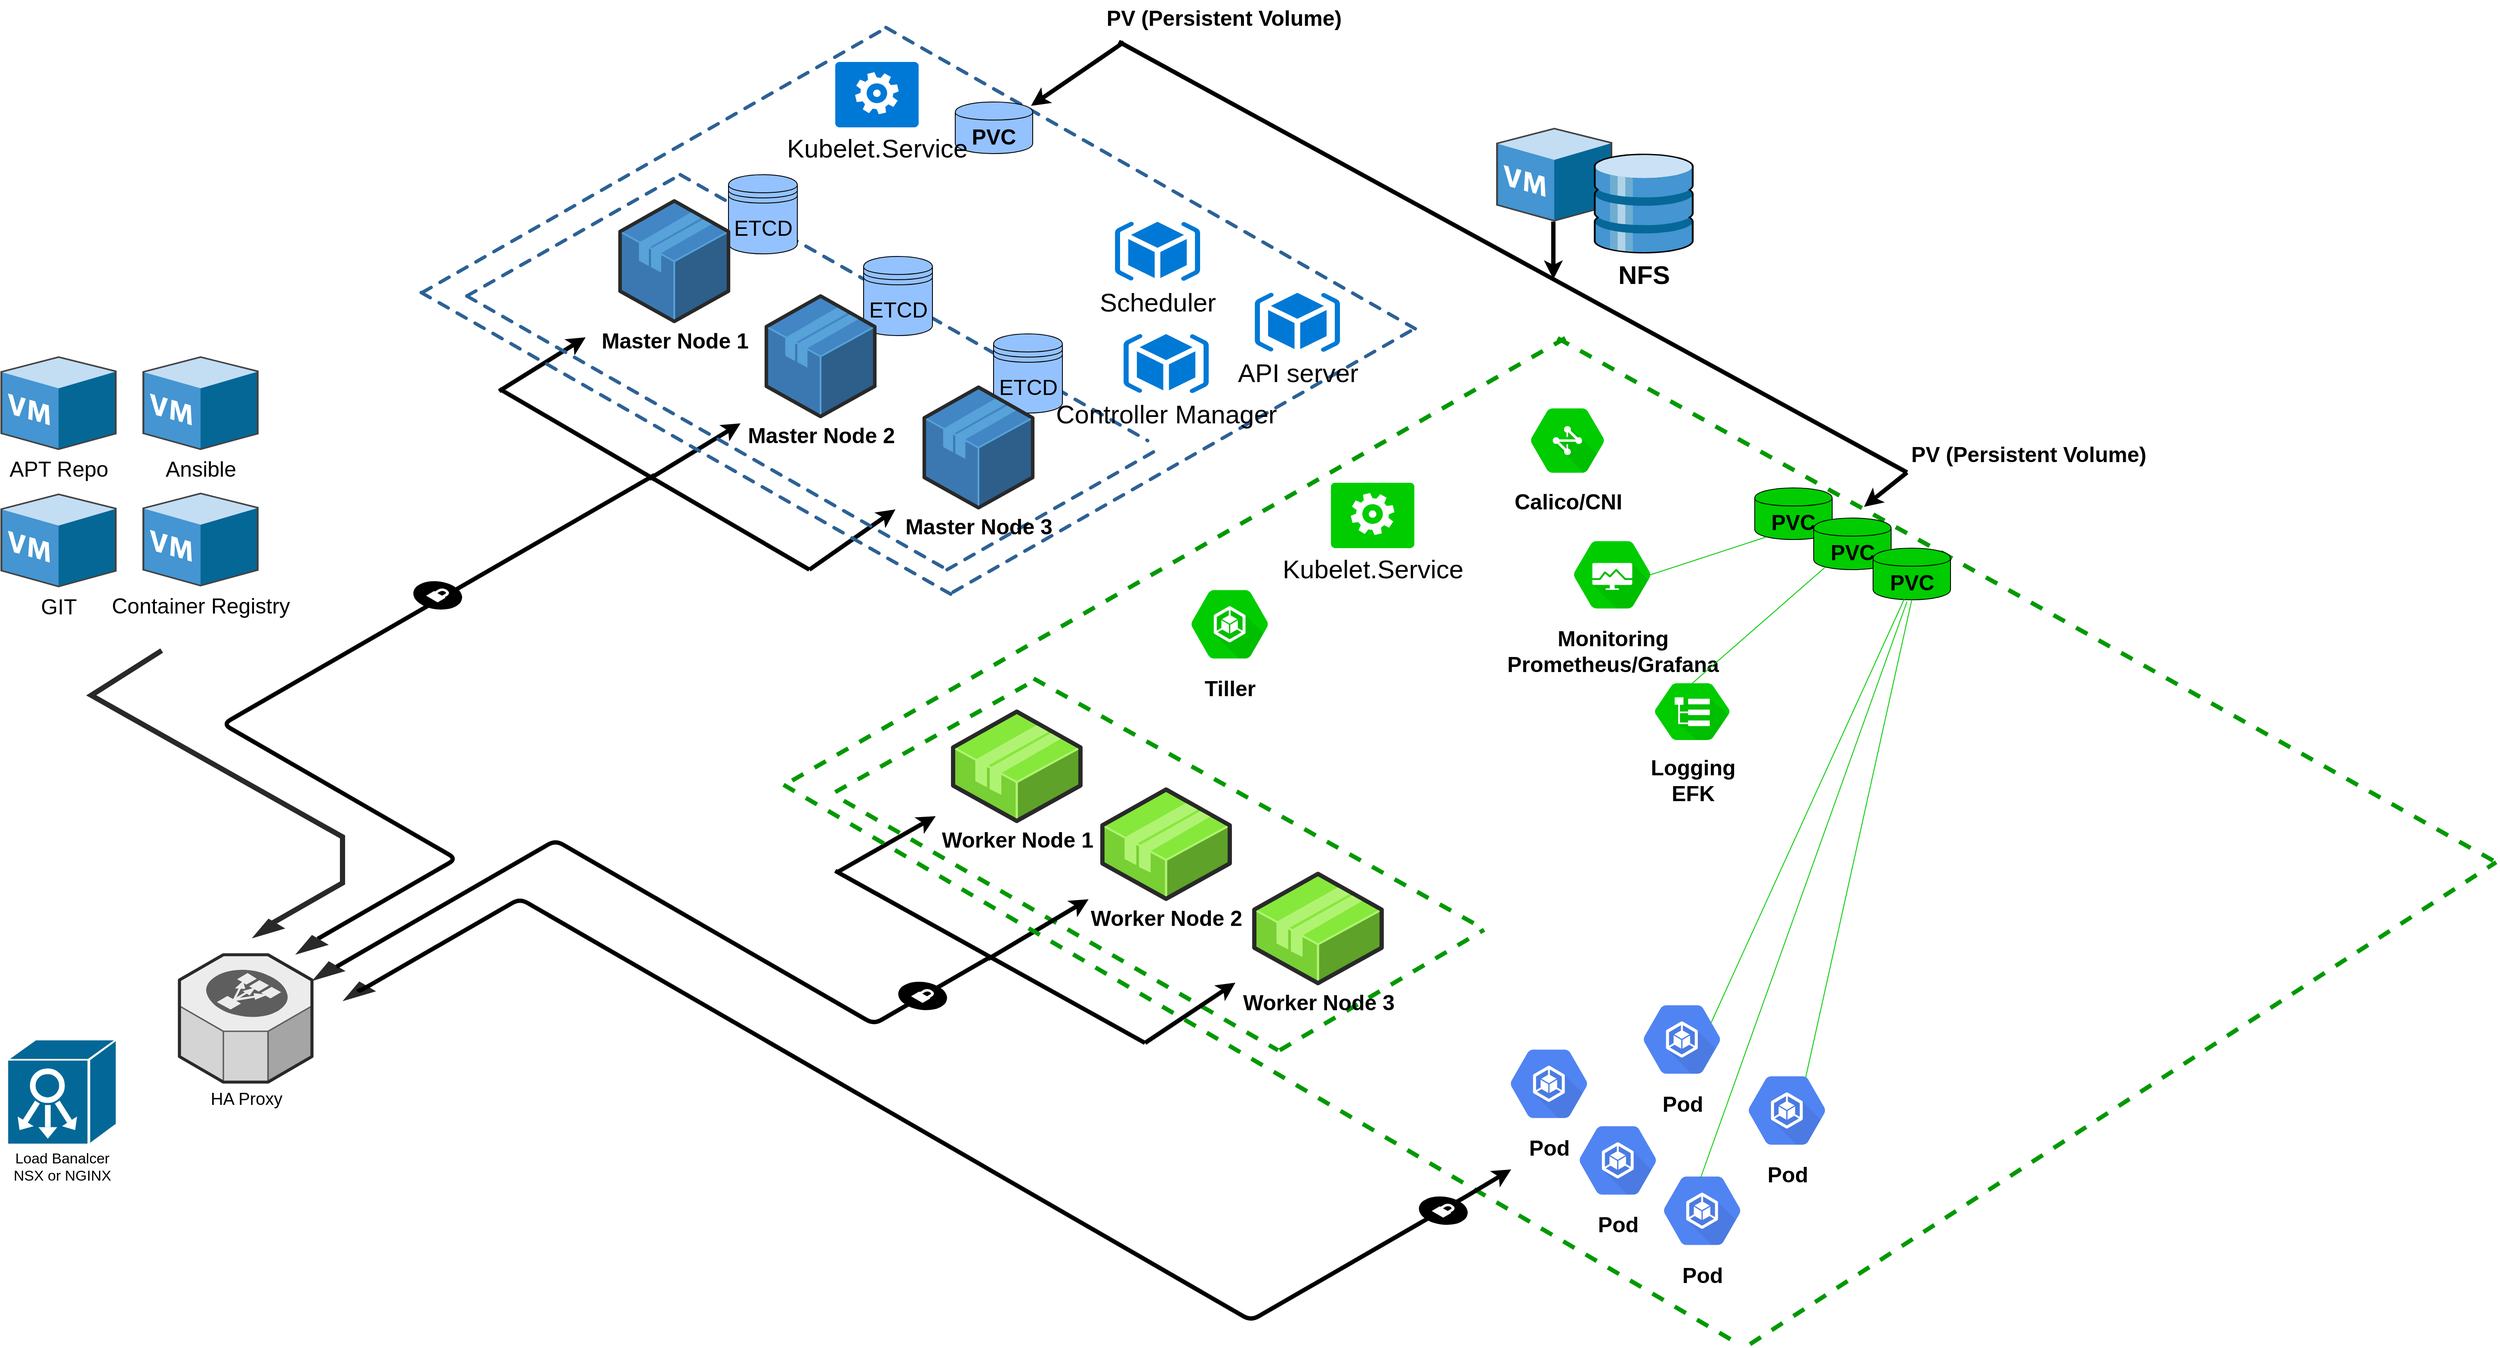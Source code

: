 <mxfile version="11.1.4" type="github"><diagram name="Page-1" id="aaaa8250-4180-3840-79b5-4cada1eebb92"><mxGraphModel dx="3389" dy="2089" grid="1" gridSize="10" guides="1" tooltips="1" connect="1" arrows="1" fold="1" page="1" pageScale="1" pageWidth="850" pageHeight="1100" background="#ffffff" math="0" shadow="0"><root><mxCell id="0"/><mxCell id="1" parent="0"/><mxCell id="1a8abee3a6cfdf20-3" value="" style="edgeStyle=isometricEdgeStyle;endArrow=none;html=1;labelBackgroundColor=none;strokeColor=#000000;strokeWidth=5;fontFamily=Verdana;fontSize=12;fontColor=#000000;exitX=0.672;exitY=0.801;exitDx=0;exitDy=0;exitPerimeter=0;" parent="1" source="1a8abee3a6cfdf20-25" edge="1"><mxGeometry width="50" height="100" relative="1" as="geometry"><mxPoint x="790" y="1670" as="sourcePoint"/><mxPoint x="1164.5" y="1153" as="targetPoint"/><Array as="points"><mxPoint x="816.5" y="1531"/></Array></mxGeometry></mxCell><mxCell id="1a8abee3a6cfdf20-6" value="HA Proxy" style="verticalLabelPosition=bottom;html=1;verticalAlign=top;strokeWidth=1;dashed=0;shape=mxgraph.aws3d.elasticLoadBalancing;fillColor=#ECECEC;strokeColor=#5E5E5E;aspect=fixed;rounded=1;shadow=0;comic=0;fontSize=20;fontColor=#000000;" parent="1" vertex="1"><mxGeometry x="612.5" y="1710.5" width="154" height="148" as="geometry"/></mxCell><mxCell id="1a8abee3a6cfdf20-25" value="" style="verticalLabelPosition=bottom;html=1;verticalAlign=top;strokeWidth=1;dashed=0;shape=mxgraph.aws3d.arrowhead;aspect=fixed;rounded=1;shadow=0;comic=0;fillColor=none;fontFamily=Verdana;fontSize=12;fontColor=#000000;flipV=1;" parent="1" vertex="1"><mxGeometry x="747" y="1687.5" width="39" height="23" as="geometry"/></mxCell><mxCell id="1a8abee3a6cfdf20-27" value="" style="verticalLabelPosition=bottom;html=1;verticalAlign=top;strokeWidth=1;dashed=0;shape=mxgraph.aws3d.arrowhead;aspect=fixed;rounded=1;shadow=0;comic=0;fillColor=none;fontFamily=Verdana;fontSize=12;fontColor=#000000;flipV=1;" parent="1" vertex="1"><mxGeometry x="766.5" y="1718" width="39" height="23" as="geometry"/></mxCell><mxCell id="1a8abee3a6cfdf20-1" value="" style="verticalLabelPosition=bottom;html=1;verticalAlign=top;strokeWidth=1;dashed=0;shape=mxgraph.aws3d.secureConnection;fillColor=#000000;strokeColor=#ffffff;aspect=fixed;rounded=1;shadow=0;comic=0;fontSize=12;fontColor=#000000;" parent="1" vertex="1"><mxGeometry x="884" y="1276" width="57.0" height="34" as="geometry"/></mxCell><mxCell id="d5ac148becb70bc-14" value="" style="edgeStyle=isometricEdgeStyle;endArrow=none;html=1;labelBackgroundColor=none;strokeColor=#000000;strokeWidth=5;fontFamily=Verdana;fontSize=12;fontColor=#000000;" parent="1" source="d5ac148becb70bc-15" edge="1"><mxGeometry width="50" height="100" relative="1" as="geometry"><mxPoint x="820" y="1750" as="sourcePoint"/><mxPoint x="2110" y="1990" as="targetPoint"/><Array as="points"><mxPoint x="1416.5" y="1881"/></Array></mxGeometry></mxCell><mxCell id="d5ac148becb70bc-16" value="" style="verticalLabelPosition=bottom;html=1;verticalAlign=top;strokeWidth=1;dashed=0;shape=mxgraph.aws3d.secureConnection;fillColor=#000000;strokeColor=#ffffff;aspect=fixed;rounded=1;shadow=0;comic=0;fontSize=12;fontColor=#000000;" parent="1" vertex="1"><mxGeometry x="2052.5" y="1991" width="57.0" height="34" as="geometry"/></mxCell><mxCell id="8CBqGaAJdBWSKszYxXb3-1" value="Load Banalcer&lt;br style=&quot;font-size: 17px;&quot;&gt;NSX or NGINX" style="shape=mxgraph.cisco.controllers_and_modules.system_controller;html=1;pointerEvents=1;dashed=0;fillColor=#036897;strokeColor=#ffffff;strokeWidth=2;verticalLabelPosition=bottom;verticalAlign=top;align=center;outlineConnect=0;fontSize=17;" parent="1" vertex="1"><mxGeometry x="412.5" y="1809" width="127" height="122" as="geometry"/></mxCell><mxCell id="O3UroVjefQQ_stjNYlc5-8" value="" style="endArrow=none;html=1;fontSize=20;strokeWidth=5;" parent="1" edge="1"><mxGeometry width="50" height="50" relative="1" as="geometry"><mxPoint x="1344.5" y="1263" as="sourcePoint"/><mxPoint x="984.5" y="1053" as="targetPoint"/></mxGeometry></mxCell><mxCell id="O3UroVjefQQ_stjNYlc5-15" value="" style="endArrow=classic;html=1;strokeWidth=5;fontSize=20;" parent="1" edge="1"><mxGeometry width="50" height="50" relative="1" as="geometry"><mxPoint x="1344.5" y="1263" as="sourcePoint"/><mxPoint x="1444.5" y="1193" as="targetPoint"/></mxGeometry></mxCell><mxCell id="O3UroVjefQQ_stjNYlc5-16" value="" style="endArrow=classic;html=1;strokeWidth=5;fontSize=20;" parent="1" edge="1"><mxGeometry width="50" height="50" relative="1" as="geometry"><mxPoint x="1158.5" y="1157.5" as="sourcePoint"/><mxPoint x="1264.5" y="1093" as="targetPoint"/></mxGeometry></mxCell><mxCell id="O3UroVjefQQ_stjNYlc5-17" value="" style="endArrow=classic;html=1;strokeWidth=5;fontSize=20;" parent="1" edge="1"><mxGeometry width="50" height="50" relative="1" as="geometry"><mxPoint x="984" y="1055.5" as="sourcePoint"/><mxPoint x="1084.5" y="993" as="targetPoint"/></mxGeometry></mxCell><mxCell id="O3UroVjefQQ_stjNYlc5-18" value="" style="endArrow=none;html=1;fontSize=20;strokeWidth=5;" parent="1" edge="1"><mxGeometry width="50" height="50" relative="1" as="geometry"><mxPoint x="1734.5" y="1813" as="sourcePoint"/><mxPoint x="1374.5" y="1613" as="targetPoint"/></mxGeometry></mxCell><mxCell id="O3UroVjefQQ_stjNYlc5-35" value="" style="group;fontSize=25;" parent="1" vertex="1" connectable="0"><mxGeometry x="1374.5" y="1389.5" width="754" height="432" as="geometry"/></mxCell><mxCell id="O3UroVjefQQ_stjNYlc5-31" value="" style="endArrow=none;dashed=1;html=1;strokeWidth=5;fontSize=20;strokeColor=#009900;" parent="O3UroVjefQQ_stjNYlc5-35" edge="1"><mxGeometry width="50" height="50" relative="1" as="geometry"><mxPoint y="132" as="sourcePoint"/><mxPoint x="235.501" as="targetPoint"/></mxGeometry></mxCell><mxCell id="O3UroVjefQQ_stjNYlc5-32" value="" style="endArrow=none;dashed=1;html=1;strokeWidth=5;fontSize=20;strokeColor=#009900;" parent="O3UroVjefQQ_stjNYlc5-35" edge="1"><mxGeometry width="50" height="50" relative="1" as="geometry"><mxPoint x="9.895" y="142" as="sourcePoint"/><mxPoint x="514.541" y="432" as="targetPoint"/></mxGeometry></mxCell><mxCell id="O3UroVjefQQ_stjNYlc5-33" value="" style="endArrow=none;dashed=1;html=1;strokeWidth=5;fontSize=20;strokeColor=#009900;" parent="O3UroVjefQQ_stjNYlc5-35" edge="1"><mxGeometry width="50" height="50" relative="1" as="geometry"><mxPoint x="230.554" as="sourcePoint"/><mxPoint x="752.021" y="290" as="targetPoint"/></mxGeometry></mxCell><mxCell id="O3UroVjefQQ_stjNYlc5-34" value="" style="endArrow=none;dashed=1;html=1;strokeWidth=5;fontSize=20;strokeColor=#009900;" parent="O3UroVjefQQ_stjNYlc5-35" edge="1"><mxGeometry width="50" height="50" relative="1" as="geometry"><mxPoint x="516.52" y="432" as="sourcePoint"/><mxPoint x="754" y="292" as="targetPoint"/></mxGeometry></mxCell><mxCell id="O3UroVjefQQ_stjNYlc5-21" value="" style="endArrow=classic;html=1;strokeWidth=5;fontSize=20;" parent="O3UroVjefQQ_stjNYlc5-35" edge="1"><mxGeometry width="50" height="50" relative="1" as="geometry"><mxPoint x="3.5" y="224.5" as="sourcePoint"/><mxPoint x="116.798" y="160" as="targetPoint"/></mxGeometry></mxCell><mxCell id="O3UroVjefQQ_stjNYlc5-20" value="" style="endArrow=classic;html=1;strokeWidth=5;fontSize=20;" parent="O3UroVjefQQ_stjNYlc5-35" edge="1"><mxGeometry width="50" height="50" relative="1" as="geometry"><mxPoint x="177.647" y="326.0" as="sourcePoint"/><mxPoint x="294.408" y="256.5" as="targetPoint"/></mxGeometry></mxCell><mxCell id="1a8abee3a6cfdf20-5" value="" style="edgeStyle=isometricEdgeStyle;endArrow=none;html=1;labelBackgroundColor=none;strokeColor=#000000;strokeWidth=5;fontFamily=Verdana;fontSize=12;fontColor=#000000;exitX=0.731;exitY=0.721;exitDx=0;exitDy=0;exitPerimeter=0;" parent="O3UroVjefQQ_stjNYlc5-35" source="1a8abee3a6cfdf20-27" edge="1"><mxGeometry width="50" height="100" relative="1" as="geometry"><mxPoint x="-514.5" y="300.5" as="sourcePoint"/><mxPoint x="179.594" y="324" as="targetPoint"/><Array as="points"><mxPoint x="-144.962" y="292"/></Array></mxGeometry></mxCell><mxCell id="O3UroVjefQQ_stjNYlc5-19" value="" style="endArrow=classic;html=1;strokeWidth=5;fontSize=20;" parent="O3UroVjefQQ_stjNYlc5-35" edge="1"><mxGeometry width="50" height="50" relative="1" as="geometry"><mxPoint x="360" y="423.5" as="sourcePoint"/><mxPoint x="465" y="353.5" as="targetPoint"/></mxGeometry></mxCell><mxCell id="O3UroVjefQQ_stjNYlc5-28" value="Worker Node 1" style="verticalLabelPosition=bottom;html=1;verticalAlign=top;strokeWidth=1;align=center;outlineConnect=0;dashed=0;outlineConnect=0;shape=mxgraph.aws3d.application2;fillColor=#86E83A;strokeColor=#B0F373;aspect=fixed;fontSize=25;fontStyle=1" parent="O3UroVjefQQ_stjNYlc5-35" vertex="1"><mxGeometry x="137" y="38.5" width="148" height="127" as="geometry"/></mxCell><mxCell id="O3UroVjefQQ_stjNYlc5-37" value="Worker Node 2" style="verticalLabelPosition=bottom;html=1;verticalAlign=top;strokeWidth=1;align=center;outlineConnect=0;dashed=0;outlineConnect=0;shape=mxgraph.aws3d.application2;fillColor=#86E83A;strokeColor=#B0F373;aspect=fixed;fontSize=25;fontStyle=1" parent="O3UroVjefQQ_stjNYlc5-35" vertex="1"><mxGeometry x="310.5" y="129" width="148" height="127" as="geometry"/></mxCell><mxCell id="O3UroVjefQQ_stjNYlc5-38" value="Worker Node 3" style="verticalLabelPosition=bottom;html=1;verticalAlign=top;strokeWidth=1;align=center;outlineConnect=0;dashed=0;outlineConnect=0;shape=mxgraph.aws3d.application2;fillColor=#86E83A;strokeColor=#B0F373;aspect=fixed;fontSize=25;fontStyle=1" parent="O3UroVjefQQ_stjNYlc5-35" vertex="1"><mxGeometry x="487" y="227" width="148" height="127" as="geometry"/></mxCell><mxCell id="O3UroVjefQQ_stjNYlc5-44" value="" style="endArrow=none;dashed=1;html=1;strokeWidth=5;fontSize=20;strokeColor=#009900;" parent="O3UroVjefQQ_stjNYlc5-35" edge="1"><mxGeometry width="50" height="50" relative="1" as="geometry"><mxPoint x="-60" y="123.5" as="sourcePoint"/><mxPoint x="1050" y="773.5" as="targetPoint"/></mxGeometry></mxCell><mxCell id="fEv0YRiQdqGNfej47Pxt-3" value="" style="verticalLabelPosition=bottom;html=1;verticalAlign=top;strokeWidth=1;dashed=0;shape=mxgraph.aws3d.secureConnection;fillColor=#000000;strokeColor=#ffffff;aspect=fixed;rounded=1;shadow=0;comic=0;fontSize=12;fontColor=#000000;" vertex="1" parent="O3UroVjefQQ_stjNYlc5-35"><mxGeometry x="73" y="352" width="57.0" height="34" as="geometry"/></mxCell><mxCell id="O3UroVjefQQ_stjNYlc5-43" value="" style="endArrow=none;dashed=1;html=1;strokeColor=#009900;strokeWidth=5;fontSize=20;" parent="1" edge="1"><mxGeometry width="50" height="50" relative="1" as="geometry"><mxPoint x="1324.5" y="1508" as="sourcePoint"/><mxPoint x="2224.5" y="993" as="targetPoint"/></mxGeometry></mxCell><mxCell id="O3UroVjefQQ_stjNYlc5-45" value="" style="endArrow=none;dashed=1;html=1;strokeColor=#009900;strokeWidth=5;fontSize=20;" parent="1" edge="1"><mxGeometry width="50" height="50" relative="1" as="geometry"><mxPoint x="2437.5" y="2163" as="sourcePoint"/><mxPoint x="3304.5" y="1603" as="targetPoint"/></mxGeometry></mxCell><mxCell id="O3UroVjefQQ_stjNYlc5-46" value="" style="endArrow=none;dashed=1;html=1;strokeWidth=5;fontSize=20;strokeColor=#009900;" parent="1" edge="1"><mxGeometry width="50" height="50" relative="1" as="geometry"><mxPoint x="2214" y="994" as="sourcePoint"/><mxPoint x="3304.5" y="1603" as="targetPoint"/></mxGeometry></mxCell><mxCell id="d5ac148becb70bc-8" value="" style="verticalLabelPosition=bottom;html=1;verticalAlign=top;strokeWidth=1;dashed=0;shape=mxgraph.aws3d.dashedArrowlessEdge;fillColor=#000000;aspect=fixed;rounded=1;shadow=0;comic=0;fontFamily=Verdana;fontSize=12;fontColor=#000000;" parent="1" vertex="1"><mxGeometry x="1194.5" y="804" width="543" height="309" as="geometry"/></mxCell><mxCell id="d5ac148becb70bc-9" value="" style="verticalLabelPosition=bottom;html=1;verticalAlign=top;strokeWidth=1;dashed=0;shape=mxgraph.aws3d.dashedArrowlessEdge;fillColor=#000000;aspect=fixed;rounded=1;shadow=0;comic=0;fontFamily=Verdana;fontSize=12;fontColor=#000000;" parent="1" vertex="1"><mxGeometry x="946.5" y="945" width="558" height="318" as="geometry"/></mxCell><mxCell id="d5ac148becb70bc-10" value="" style="verticalLabelPosition=bottom;html=1;verticalAlign=top;strokeWidth=1;dashed=0;shape=mxgraph.aws3d.dashedArrowlessEdge;fillColor=#000000;aspect=fixed;rounded=1;shadow=0;comic=0;fontFamily=Verdana;fontSize=12;fontColor=#000000;flipV=1;" parent="1" vertex="1"><mxGeometry x="946.5" y="804" width="248" height="141" as="geometry"/></mxCell><mxCell id="d5ac148becb70bc-12" value="" style="verticalLabelPosition=bottom;html=1;verticalAlign=top;strokeWidth=1;dashed=0;shape=mxgraph.aws3d.dashedArrowlessEdge;fillColor=#000000;aspect=fixed;rounded=1;shadow=0;comic=0;fontFamily=Verdana;fontSize=12;fontColor=#000000;flipV=1;" parent="1" vertex="1"><mxGeometry x="1504.5" y="1121" width="249" height="142" as="geometry"/></mxCell><mxCell id="O3UroVjefQQ_stjNYlc5-47" value="" style="verticalLabelPosition=bottom;html=1;verticalAlign=top;strokeWidth=1;dashed=0;shape=mxgraph.aws3d.dashedArrowlessEdge;fillColor=#000000;aspect=fixed;rounded=1;shadow=0;comic=0;fontFamily=Verdana;fontSize=12;fontColor=#000000;flipV=1;" parent="1" vertex="1"><mxGeometry x="894.5" y="633" width="540" height="308" as="geometry"/></mxCell><mxCell id="O3UroVjefQQ_stjNYlc5-48" value="" style="verticalLabelPosition=bottom;html=1;verticalAlign=top;strokeWidth=1;dashed=0;shape=mxgraph.aws3d.dashedArrowlessEdge;fillColor=#000000;aspect=fixed;rounded=1;shadow=0;comic=0;fontFamily=Verdana;fontSize=12;fontColor=#000000;" parent="1" vertex="1"><mxGeometry x="893.5" y="941" width="618" height="352" as="geometry"/></mxCell><mxCell id="O3UroVjefQQ_stjNYlc5-49" value="" style="verticalLabelPosition=bottom;html=1;verticalAlign=top;strokeWidth=1;dashed=0;shape=mxgraph.aws3d.dashedArrowlessEdge;fillColor=#000000;aspect=fixed;rounded=1;shadow=0;comic=0;fontFamily=Verdana;fontSize=12;fontColor=#000000;" parent="1" vertex="1"><mxGeometry x="1433.5" y="633" width="615" height="350" as="geometry"/></mxCell><mxCell id="O3UroVjefQQ_stjNYlc5-50" value="" style="verticalLabelPosition=bottom;html=1;verticalAlign=top;strokeWidth=1;dashed=0;shape=mxgraph.aws3d.dashedArrowlessEdge;fillColor=#000000;aspect=fixed;rounded=1;shadow=0;comic=0;fontFamily=Verdana;fontSize=12;fontColor=#000000;flipV=1;" parent="1" vertex="1"><mxGeometry x="1511.5" y="983" width="536" height="306" as="geometry"/></mxCell><mxCell id="O3UroVjefQQ_stjNYlc5-51" value="" style="endArrow=classic;startArrow=none;html=1;strokeColor=#000000;strokeWidth=5;fontSize=20;startFill=0;" parent="1" edge="1"><mxGeometry width="50" height="50" relative="1" as="geometry"><mxPoint x="2110" y="1990" as="sourcePoint"/><mxPoint x="2160" y="1960" as="targetPoint"/></mxGeometry></mxCell><mxCell id="O3UroVjefQQ_stjNYlc5-59" value="APT Repo" style="shadow=0;dashed=0;html=1;labelPosition=center;verticalLabelPosition=bottom;verticalAlign=top;align=center;outlineConnect=0;shape=mxgraph.veeam.3d.virtual_machine;strokeColor=#0000FF;fontSize=25;" parent="1" vertex="1"><mxGeometry x="404.5" y="1015" width="135" height="109" as="geometry"/></mxCell><mxCell id="O3UroVjefQQ_stjNYlc5-60" value="Ansible" style="shadow=0;dashed=0;html=1;labelPosition=center;verticalLabelPosition=bottom;verticalAlign=top;align=center;outlineConnect=0;shape=mxgraph.veeam.3d.virtual_machine;strokeColor=#0000FF;fontSize=25;" parent="1" vertex="1"><mxGeometry x="569.5" y="1015" width="135" height="109" as="geometry"/></mxCell><mxCell id="O3UroVjefQQ_stjNYlc5-61" value="Container Registry" style="shadow=0;dashed=0;html=1;labelPosition=center;verticalLabelPosition=bottom;verticalAlign=top;align=center;outlineConnect=0;shape=mxgraph.veeam.3d.virtual_machine;strokeColor=#0000FF;fontSize=25;" parent="1" vertex="1"><mxGeometry x="569.5" y="1173.5" width="135" height="109" as="geometry"/></mxCell><mxCell id="O3UroVjefQQ_stjNYlc5-63" value="GIT" style="shadow=0;dashed=0;html=1;labelPosition=center;verticalLabelPosition=bottom;verticalAlign=top;align=center;outlineConnect=0;shape=mxgraph.veeam.3d.virtual_machine;strokeColor=#0000FF;fontSize=25;" parent="1" vertex="1"><mxGeometry x="404.5" y="1174.5" width="135" height="109" as="geometry"/></mxCell><mxCell id="O3UroVjefQQ_stjNYlc5-70" value="" style="edgeStyle=orthogonalEdgeStyle;rounded=0;orthogonalLoop=1;jettySize=auto;html=1;strokeColor=#000000;strokeWidth=5;fontSize=25;" parent="1" source="O3UroVjefQQ_stjNYlc5-65" edge="1"><mxGeometry relative="1" as="geometry"><mxPoint x="2209" y="925.5" as="targetPoint"/><Array as="points"><mxPoint x="2209" y="910"/><mxPoint x="2209" y="910"/></Array></mxGeometry></mxCell><mxCell id="O3UroVjefQQ_stjNYlc5-65" value="" style="shadow=0;dashed=0;html=1;labelPosition=center;verticalLabelPosition=bottom;verticalAlign=top;align=center;outlineConnect=0;shape=mxgraph.veeam.3d.virtual_machine;strokeColor=#0000FF;fontSize=25;" parent="1" vertex="1"><mxGeometry x="2142.5" y="749.5" width="135" height="109" as="geometry"/></mxCell><mxCell id="O3UroVjefQQ_stjNYlc5-66" value="NFS" style="shadow=0;dashed=0;html=1;labelPosition=center;verticalLabelPosition=bottom;verticalAlign=top;align=center;outlineConnect=0;shape=mxgraph.veeam.3d.full_datastore;strokeColor=#0000FF;fontSize=30;fontStyle=1" parent="1" vertex="1"><mxGeometry x="2256" y="779.5" width="116" height="116" as="geometry"/></mxCell><mxCell id="O3UroVjefQQ_stjNYlc5-73" value="" style="verticalLabelPosition=bottom;html=1;verticalAlign=top;strokeWidth=1;align=center;outlineConnect=0;dashed=0;outlineConnect=0;shape=mxgraph.aws3d.edge;aspect=fixed;fontSize=30;" parent="1" vertex="1"><mxGeometry x="510" y="1357" width="292" height="323" as="geometry"/></mxCell><mxCell id="O3UroVjefQQ_stjNYlc5-79" value="" style="verticalLabelPosition=bottom;html=1;verticalAlign=top;strokeWidth=1;dashed=0;shape=mxgraph.aws3d.arrowhead;aspect=fixed;rounded=1;shadow=0;comic=0;fillColor=none;fontFamily=Verdana;fontSize=12;fontColor=#000000;flipV=1;" parent="1" vertex="1"><mxGeometry x="696.5" y="1668.5" width="39" height="23" as="geometry"/></mxCell><mxCell id="d5ac148becb70bc-15" value="" style="verticalLabelPosition=bottom;html=1;verticalAlign=top;strokeWidth=1;dashed=0;shape=mxgraph.aws3d.arrowhead;aspect=fixed;rounded=1;shadow=0;comic=0;fillColor=none;fontFamily=Verdana;fontSize=12;fontColor=#000000;flipV=1;" parent="1" vertex="1"><mxGeometry x="802" y="1741.5" width="39" height="23" as="geometry"/></mxCell><mxCell id="O3UroVjefQQ_stjNYlc5-80" value="" style="edgeStyle=isometricEdgeStyle;endArrow=none;html=1;labelBackgroundColor=none;strokeColor=#000000;strokeWidth=5;fontFamily=Verdana;fontSize=12;fontColor=#000000;" parent="1" target="d5ac148becb70bc-15" edge="1"><mxGeometry width="50" height="100" relative="1" as="geometry"><mxPoint x="820" y="1750" as="sourcePoint"/><mxPoint x="2116.5" y="1991.0" as="targetPoint"/><Array as="points"/></mxGeometry></mxCell><mxCell id="O3UroVjefQQ_stjNYlc5-82" value="Kubelet.Service" style="shadow=0;dashed=0;html=1;strokeColor=none;fillColor=#00CC00;labelPosition=center;verticalLabelPosition=bottom;verticalAlign=top;align=center;shape=mxgraph.azure.worker_role;pointerEvents=1;fontSize=30;" parent="1" vertex="1"><mxGeometry x="1950.5" y="1162" width="97" height="76" as="geometry"/></mxCell><mxCell id="O3UroVjefQQ_stjNYlc5-93" value="Tiller" style="html=1;fillColor=#00CC00;strokeColor=none;verticalAlign=top;labelPosition=center;verticalLabelPosition=bottom;align=center;spacingTop=-6;fontSize=25;fontStyle=1;fontColor=#000000;shape=mxgraph.gcp2.hexIcon;prIcon=container_engine" parent="1" vertex="1"><mxGeometry x="1765" y="1268" width="136" height="117" as="geometry"/></mxCell><mxCell id="GyUNvMwU-cvhSqLm-V2c-1" value="Calico/CNI" style="html=1;fillColor=#00CC00;strokeColor=none;verticalAlign=top;labelPosition=center;verticalLabelPosition=bottom;align=center;spacingTop=-6;fontSize=25;fontStyle=1;fontColor=#000000;shape=mxgraph.gcp2.hexIcon;prIcon=cloud_network" parent="1" vertex="1"><mxGeometry x="2160.5" y="1058" width="130" height="110" as="geometry"/></mxCell><mxCell id="GyUNvMwU-cvhSqLm-V2c-3" value="Monitoring&lt;br style=&quot;font-size: 25px&quot;&gt;Prometheus/Grafana" style="html=1;fillColor=#00CC00;strokeColor=none;verticalAlign=top;labelPosition=center;verticalLabelPosition=bottom;align=center;spacingTop=-6;fontSize=25;fontStyle=1;fontColor=#000000;shape=mxgraph.gcp2.hexIcon;prIcon=cloud_deployment_manager;" parent="1" vertex="1"><mxGeometry x="2209.5" y="1211.5" width="136" height="115" as="geometry"/></mxCell><mxCell id="GyUNvMwU-cvhSqLm-V2c-4" value="Logging&lt;br&gt;EFK" style="html=1;fillColor=#00CC00;strokeColor=none;verticalAlign=top;labelPosition=center;verticalLabelPosition=bottom;align=center;spacingTop=-6;fontSize=25;fontStyle=1;fontColor=#000000;shape=mxgraph.gcp2.hexIcon;prIcon=logging" parent="1" vertex="1"><mxGeometry x="2304" y="1379.5" width="133" height="97" as="geometry"/></mxCell><mxCell id="GyUNvMwU-cvhSqLm-V2c-6" value="" style="endArrow=none;html=1;fontSize=25;fontColor=#000000;strokeWidth=5;" parent="1" edge="1"><mxGeometry width="50" height="50" relative="1" as="geometry"><mxPoint x="1704" y="649.5" as="sourcePoint"/><mxPoint x="2620" y="1150" as="targetPoint"/></mxGeometry></mxCell><mxCell id="GyUNvMwU-cvhSqLm-V2c-7" value="" style="endArrow=classic;html=1;strokeWidth=5;fontSize=25;fontColor=#000000;" parent="1" edge="1"><mxGeometry width="50" height="50" relative="1" as="geometry"><mxPoint x="2620" y="1150" as="sourcePoint"/><mxPoint x="2570" y="1190" as="targetPoint"/></mxGeometry></mxCell><mxCell id="GyUNvMwU-cvhSqLm-V2c-8" value="" style="endArrow=classic;html=1;strokeWidth=5;fontSize=25;fontColor=#000000;entryX=0.274;entryY=0.26;entryDx=0;entryDy=0;entryPerimeter=0;" parent="1" target="O3UroVjefQQ_stjNYlc5-49" edge="1"><mxGeometry width="50" height="50" relative="1" as="geometry"><mxPoint x="1710" y="650" as="sourcePoint"/><mxPoint x="1610" y="730" as="targetPoint"/></mxGeometry></mxCell><mxCell id="GyUNvMwU-cvhSqLm-V2c-9" value="Pod" style="html=1;fillColor=#5184F3;strokeColor=none;verticalAlign=top;labelPosition=center;verticalLabelPosition=bottom;align=center;spacingTop=-6;fontSize=25;fontStyle=1;fontColor=#000000;shape=mxgraph.gcp2.hexIcon;prIcon=container_engine" parent="1" vertex="1"><mxGeometry x="2136" y="1802" width="136" height="117" as="geometry"/></mxCell><mxCell id="GyUNvMwU-cvhSqLm-V2c-10" value="Pod" style="html=1;fillColor=#5184F3;strokeColor=none;verticalAlign=top;labelPosition=center;verticalLabelPosition=bottom;align=center;spacingTop=-6;fontSize=25;fontStyle=1;fontColor=#000000;shape=mxgraph.gcp2.hexIcon;prIcon=container_engine" parent="1" vertex="1"><mxGeometry x="2216" y="1891" width="136" height="117" as="geometry"/></mxCell><mxCell id="GyUNvMwU-cvhSqLm-V2c-11" value="Pod" style="html=1;fillColor=#5184F3;strokeColor=none;verticalAlign=top;labelPosition=center;verticalLabelPosition=bottom;align=center;spacingTop=-6;fontSize=25;fontStyle=1;fontColor=#000000;shape=mxgraph.gcp2.hexIcon;prIcon=container_engine" parent="1" vertex="1"><mxGeometry x="2314" y="1949.5" width="136" height="117" as="geometry"/></mxCell><mxCell id="GyUNvMwU-cvhSqLm-V2c-12" value="Pod" style="html=1;fillColor=#5184F3;strokeColor=none;verticalAlign=top;labelPosition=center;verticalLabelPosition=bottom;align=center;spacingTop=-6;fontSize=25;fontStyle=1;fontColor=#000000;shape=mxgraph.gcp2.hexIcon;prIcon=container_engine" parent="1" vertex="1"><mxGeometry x="2290.5" y="1750.5" width="136" height="117" as="geometry"/></mxCell><mxCell id="GyUNvMwU-cvhSqLm-V2c-13" value="Pod" style="html=1;fillColor=#5184F3;strokeColor=none;verticalAlign=top;labelPosition=center;verticalLabelPosition=bottom;align=center;spacingTop=-6;fontSize=25;fontStyle=1;fontColor=#000000;shape=mxgraph.gcp2.hexIcon;prIcon=container_engine" parent="1" vertex="1"><mxGeometry x="2412.5" y="1833" width="136" height="117" as="geometry"/></mxCell><mxCell id="GyUNvMwU-cvhSqLm-V2c-15" value="PV (Persistent Volume)" style="text;html=1;resizable=0;autosize=1;align=center;verticalAlign=middle;points=[];fillColor=none;strokeColor=none;rounded=0;fontSize=25;fontColor=#000000;fontStyle=1" parent="1" vertex="1"><mxGeometry x="2625.5" y="1108" width="270" height="40" as="geometry"/></mxCell><mxCell id="GyUNvMwU-cvhSqLm-V2c-16" value="PV (Persistent Volume)" style="text;html=1;resizable=0;autosize=1;align=center;verticalAlign=middle;points=[];fillColor=none;strokeColor=none;rounded=0;fontSize=25;fontColor=#000000;fontStyle=1" parent="1" vertex="1"><mxGeometry x="1690.5" y="601" width="270" height="40" as="geometry"/></mxCell><mxCell id="fEv0YRiQdqGNfej47Pxt-4" value="PVC" style="shape=cylinder;whiteSpace=wrap;html=1;boundedLbl=1;backgroundOutline=1;fillColor=#00CC00;fontSize=25;fontStyle=1" vertex="1" parent="1"><mxGeometry x="2443" y="1168" width="90" height="60" as="geometry"/></mxCell><mxCell id="fEv0YRiQdqGNfej47Pxt-5" value="PVC" style="shape=cylinder;whiteSpace=wrap;html=1;boundedLbl=1;backgroundOutline=1;fillColor=#94C2FF;fontSize=25;fontStyle=1" vertex="1" parent="1"><mxGeometry x="1514" y="719.5" width="90" height="60" as="geometry"/></mxCell><mxCell id="O3UroVjefQQ_stjNYlc5-83" value="API server" style="shadow=0;dashed=0;html=1;strokeColor=none;labelPosition=center;verticalLabelPosition=bottom;verticalAlign=top;align=center;shape=mxgraph.mscae.cloud.resource_group;fillColor=#0079D6;pointerEvents=1;fontSize=30;" parent="1" vertex="1"><mxGeometry x="1862" y="941" width="99" height="69" as="geometry"/></mxCell><mxCell id="fEv0YRiQdqGNfej47Pxt-6" value="Kubelet.Service" style="shadow=0;dashed=0;html=1;strokeColor=none;fillColor=#0079D6;labelPosition=center;verticalLabelPosition=bottom;verticalAlign=top;align=center;shape=mxgraph.azure.worker_role;pointerEvents=1;fontSize=30;" vertex="1" parent="1"><mxGeometry x="1374.5" y="673" width="97" height="76" as="geometry"/></mxCell><mxCell id="fEv0YRiQdqGNfej47Pxt-7" value="Controller Manager" style="shadow=0;dashed=0;html=1;strokeColor=none;labelPosition=center;verticalLabelPosition=bottom;verticalAlign=top;align=center;shape=mxgraph.mscae.cloud.resource_group;fillColor=#0079D6;pointerEvents=1;fontSize=30;" vertex="1" parent="1"><mxGeometry x="1709.5" y="989" width="99" height="69" as="geometry"/></mxCell><mxCell id="fEv0YRiQdqGNfej47Pxt-8" value="Scheduler" style="shadow=0;dashed=0;html=1;strokeColor=none;labelPosition=center;verticalLabelPosition=bottom;verticalAlign=top;align=center;shape=mxgraph.mscae.cloud.resource_group;fillColor=#0079D6;pointerEvents=1;fontSize=30;" vertex="1" parent="1"><mxGeometry x="1699.5" y="858.5" width="99" height="69" as="geometry"/></mxCell><mxCell id="fEv0YRiQdqGNfej47Pxt-9" value="ETCD" style="shape=datastore;whiteSpace=wrap;html=1;fillColor=#94C2FF;fontSize=25;" vertex="1" parent="1"><mxGeometry x="1250.5" y="804" width="80" height="92" as="geometry"/></mxCell><mxCell id="fEv0YRiQdqGNfej47Pxt-10" value="ETCD" style="shape=datastore;whiteSpace=wrap;html=1;fillColor=#94C2FF;fontSize=25;" vertex="1" parent="1"><mxGeometry x="1407.5" y="899" width="80" height="92" as="geometry"/></mxCell><mxCell id="O3UroVjefQQ_stjNYlc5-12" value="Master Node 2" style="verticalLabelPosition=bottom;html=1;verticalAlign=top;strokeWidth=1;align=center;outlineConnect=0;dashed=0;outlineConnect=0;shape=mxgraph.aws3d.application;fillColor=#4286c5;strokeColor=#57A2D8;aspect=fixed;fontSize=25;fontStyle=1" parent="1" vertex="1"><mxGeometry x="1294.5" y="945" width="126" height="140" as="geometry"/></mxCell><mxCell id="fEv0YRiQdqGNfej47Pxt-11" value="ETCD" style="shape=datastore;whiteSpace=wrap;html=1;fillColor=#94C2FF;fontSize=25;" vertex="1" parent="1"><mxGeometry x="1558.5" y="989" width="80" height="92" as="geometry"/></mxCell><mxCell id="O3UroVjefQQ_stjNYlc5-13" value="Master Node 3" style="verticalLabelPosition=bottom;html=1;verticalAlign=top;strokeWidth=1;align=center;outlineConnect=0;dashed=0;outlineConnect=0;shape=mxgraph.aws3d.application;fillColor=#4286c5;strokeColor=#57A2D8;aspect=fixed;fontSize=25;fontStyle=1" parent="1" vertex="1"><mxGeometry x="1478" y="1051" width="126" height="140" as="geometry"/></mxCell><mxCell id="8CBqGaAJdBWSKszYxXb3-2" value="Master Node 1" style="verticalLabelPosition=bottom;html=1;verticalAlign=top;strokeWidth=1;align=center;outlineConnect=0;dashed=0;outlineConnect=0;shape=mxgraph.aws3d.application;fillColor=#4286c5;strokeColor=#57A2D8;aspect=fixed;fontSize=25;fontStyle=1" parent="1" vertex="1"><mxGeometry x="1124.5" y="834.5" width="126" height="140" as="geometry"/></mxCell><mxCell id="fEv0YRiQdqGNfej47Pxt-13" value="PVC" style="shape=cylinder;whiteSpace=wrap;html=1;boundedLbl=1;backgroundOutline=1;fillColor=#00CC00;fontSize=25;fontStyle=1" vertex="1" parent="1"><mxGeometry x="2511.5" y="1203" width="90" height="60" as="geometry"/></mxCell><mxCell id="fEv0YRiQdqGNfej47Pxt-14" value="PVC" style="shape=cylinder;whiteSpace=wrap;html=1;boundedLbl=1;backgroundOutline=1;fillColor=#00CC00;fontSize=25;fontStyle=1" vertex="1" parent="1"><mxGeometry x="2580.5" y="1238" width="90" height="60" as="geometry"/></mxCell><mxCell id="fEv0YRiQdqGNfej47Pxt-17" value="" style="endArrow=none;html=1;fontSize=25;entryX=0.15;entryY=0.95;entryDx=0;entryDy=0;entryPerimeter=0;exitX=0.825;exitY=0.5;exitDx=0;exitDy=0;exitPerimeter=0;strokeColor=#00CC00;" edge="1" parent="1" source="GyUNvMwU-cvhSqLm-V2c-3" target="fEv0YRiQdqGNfej47Pxt-4"><mxGeometry width="50" height="50" relative="1" as="geometry"><mxPoint x="400" y="2240" as="sourcePoint"/><mxPoint x="450" y="2190" as="targetPoint"/></mxGeometry></mxCell><mxCell id="fEv0YRiQdqGNfej47Pxt-18" value="" style="endArrow=none;html=1;fontSize=25;entryX=0.15;entryY=0.95;entryDx=0;entryDy=0;entryPerimeter=0;exitX=0.5;exitY=0.16;exitDx=0;exitDy=0;exitPerimeter=0;strokeColor=#00CC00;" edge="1" parent="1" source="GyUNvMwU-cvhSqLm-V2c-4" target="fEv0YRiQdqGNfej47Pxt-13"><mxGeometry width="50" height="50" relative="1" as="geometry"><mxPoint x="2331.7" y="1279" as="sourcePoint"/><mxPoint x="2466.5" y="1235" as="targetPoint"/></mxGeometry></mxCell><mxCell id="fEv0YRiQdqGNfej47Pxt-19" value="" style="endArrow=none;html=1;fontSize=25;entryX=0.5;entryY=1;entryDx=0;entryDy=0;exitX=0.66;exitY=0.17;exitDx=0;exitDy=0;exitPerimeter=0;strokeColor=#00CC00;" edge="1" parent="1" source="GyUNvMwU-cvhSqLm-V2c-13" target="fEv0YRiQdqGNfej47Pxt-14"><mxGeometry width="50" height="50" relative="1" as="geometry"><mxPoint x="2380.5" y="1405.02" as="sourcePoint"/><mxPoint x="2535.0" y="1270" as="targetPoint"/></mxGeometry></mxCell><mxCell id="fEv0YRiQdqGNfej47Pxt-20" value="" style="endArrow=none;html=1;fontSize=25;exitX=0.75;exitY=0.33;exitDx=0;exitDy=0;exitPerimeter=0;strokeColor=#00CC00;" edge="1" parent="1" source="GyUNvMwU-cvhSqLm-V2c-12"><mxGeometry width="50" height="50" relative="1" as="geometry"><mxPoint x="2512.26" y="1862.89" as="sourcePoint"/><mxPoint x="2620" y="1290" as="targetPoint"/></mxGeometry></mxCell><mxCell id="fEv0YRiQdqGNfej47Pxt-21" value="" style="endArrow=none;html=1;fontSize=25;strokeColor=#00CC00;" edge="1" parent="1"><mxGeometry width="50" height="50" relative="1" as="geometry"><mxPoint x="2380" y="1970" as="sourcePoint"/><mxPoint x="2620" y="1300" as="targetPoint"/></mxGeometry></mxCell></root></mxGraphModel></diagram></mxfile>